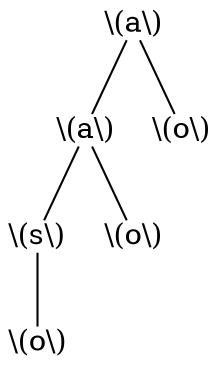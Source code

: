 graph {
	0 [label="\\(a\\)" shape=plain]
	1 [label="\\(a\\)" shape=plain]
	0 -- 1
	2 [label="\\(s\\)" shape=plain]
	1 -- 2
	3 [label="\\(o\\)" shape=plain]
	2 -- 3
	4 [label="\\(o\\)" shape=plain]
	1 -- 4
	5 [label="\\(o\\)" shape=plain]
	0 -- 5
}
